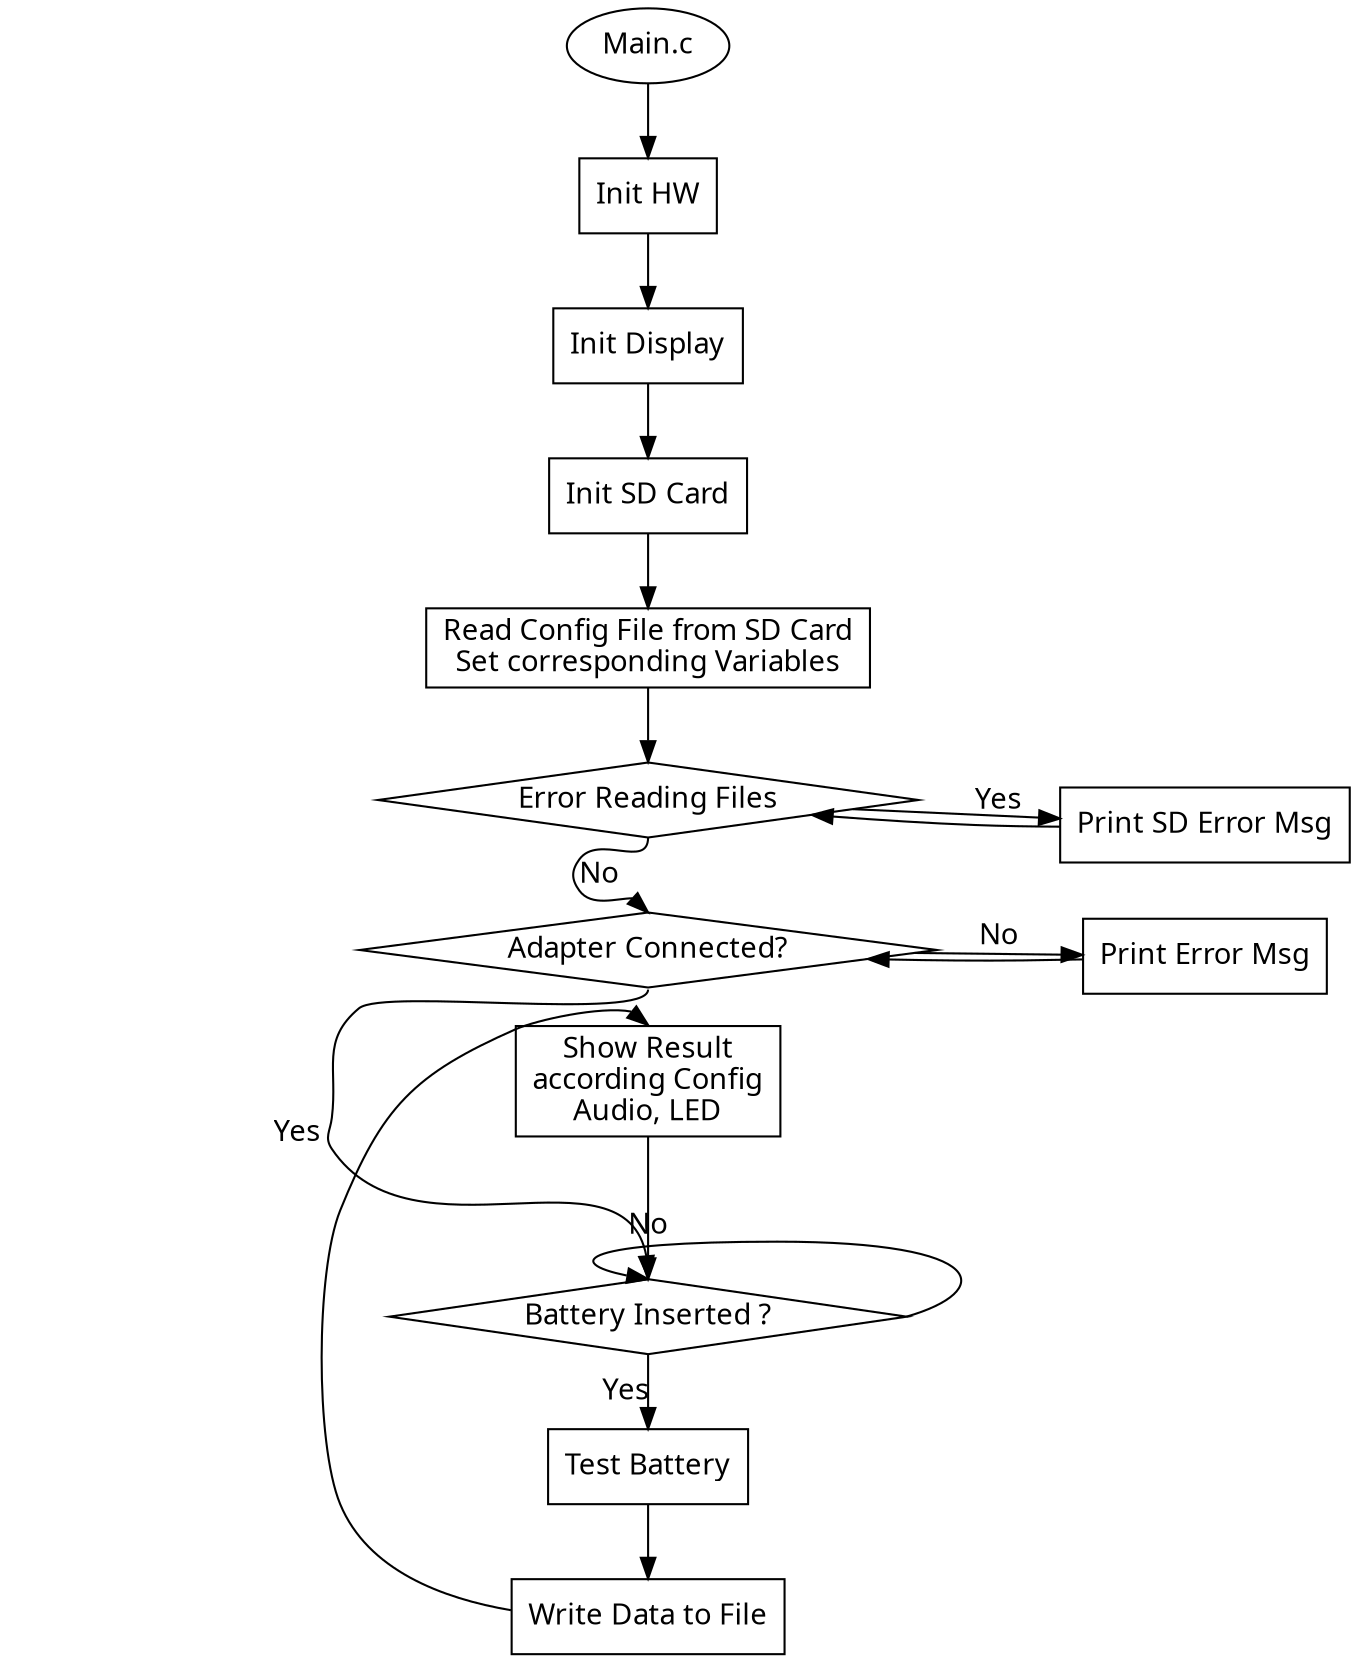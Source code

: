 digraph G {
  node [fontname = "Handlee"];
  edge [fontname = "Handlee"];
  rankdir = "LR";
 

  main [
    label = "Main.c"
    shape = oval;
  ];
  inithw [
    label = "Init HW";
    shape = rect;
  ];
  initdi [
    label = "Init Display";
    shape = rect;
  ];
  initsd [
    label = "Init SD Card";
    shape = rect;
  ];
  readin [
    label = "Read Config File from SD Card\nSet corresponding Variables";
    shape = rect;
  ];
  err1 [
    label = "Error Reading Files";
    shape = diamond;
  ];
  errsdmsg [
    label = "Print SD Error Msg";
    shape = rect;
  ];
  err2 [
    label = "Adapter Connected?";
    shape = diamond;
  ];
  erradmsg[
    label = "Print Error Msg";
    shape = rect;
  ]

  bttst [
    label = "Battery Inserted ?"
    shape = diamond;
   ];
  
  testbt [
    label = "Test Battery";
    shape = rect;
 ];
  wrdata [
    label = "Write Data to File";
    shape = rect;
  ];
  shres [
    label = "Show Result\naccording Config\nAudio, LED";
    shape = rect;
  ];

  main -> inithw;
  inithw -> initdi;
  initdi -> initsd;
  initsd -> readin;
  readin -> err1;
  err1:s -> err2:n [ label= "No" ];
  err1 -> errsdmsg [ label = "Yes" ];
  errsdmsg -> err1;
  err2 -> erradmsg [ label ="No" ];
  erradmsg -> err2;
  err2:s -> bttst:n [ label="Yes" ];
  bttst -> testbt [ label ="Yes" ];
  bttst:e -> bttst:n [ label = "No"; ];
  testbt -> wrdata;
  wrdata -> shres:n;
  shres:s -> bttst:n;
  
  
  

  {
    rank=same;
    main; inithw; initdi; initsd; readin; err1; err2; bttst; testbt; wrdata; shres;
  }

}
